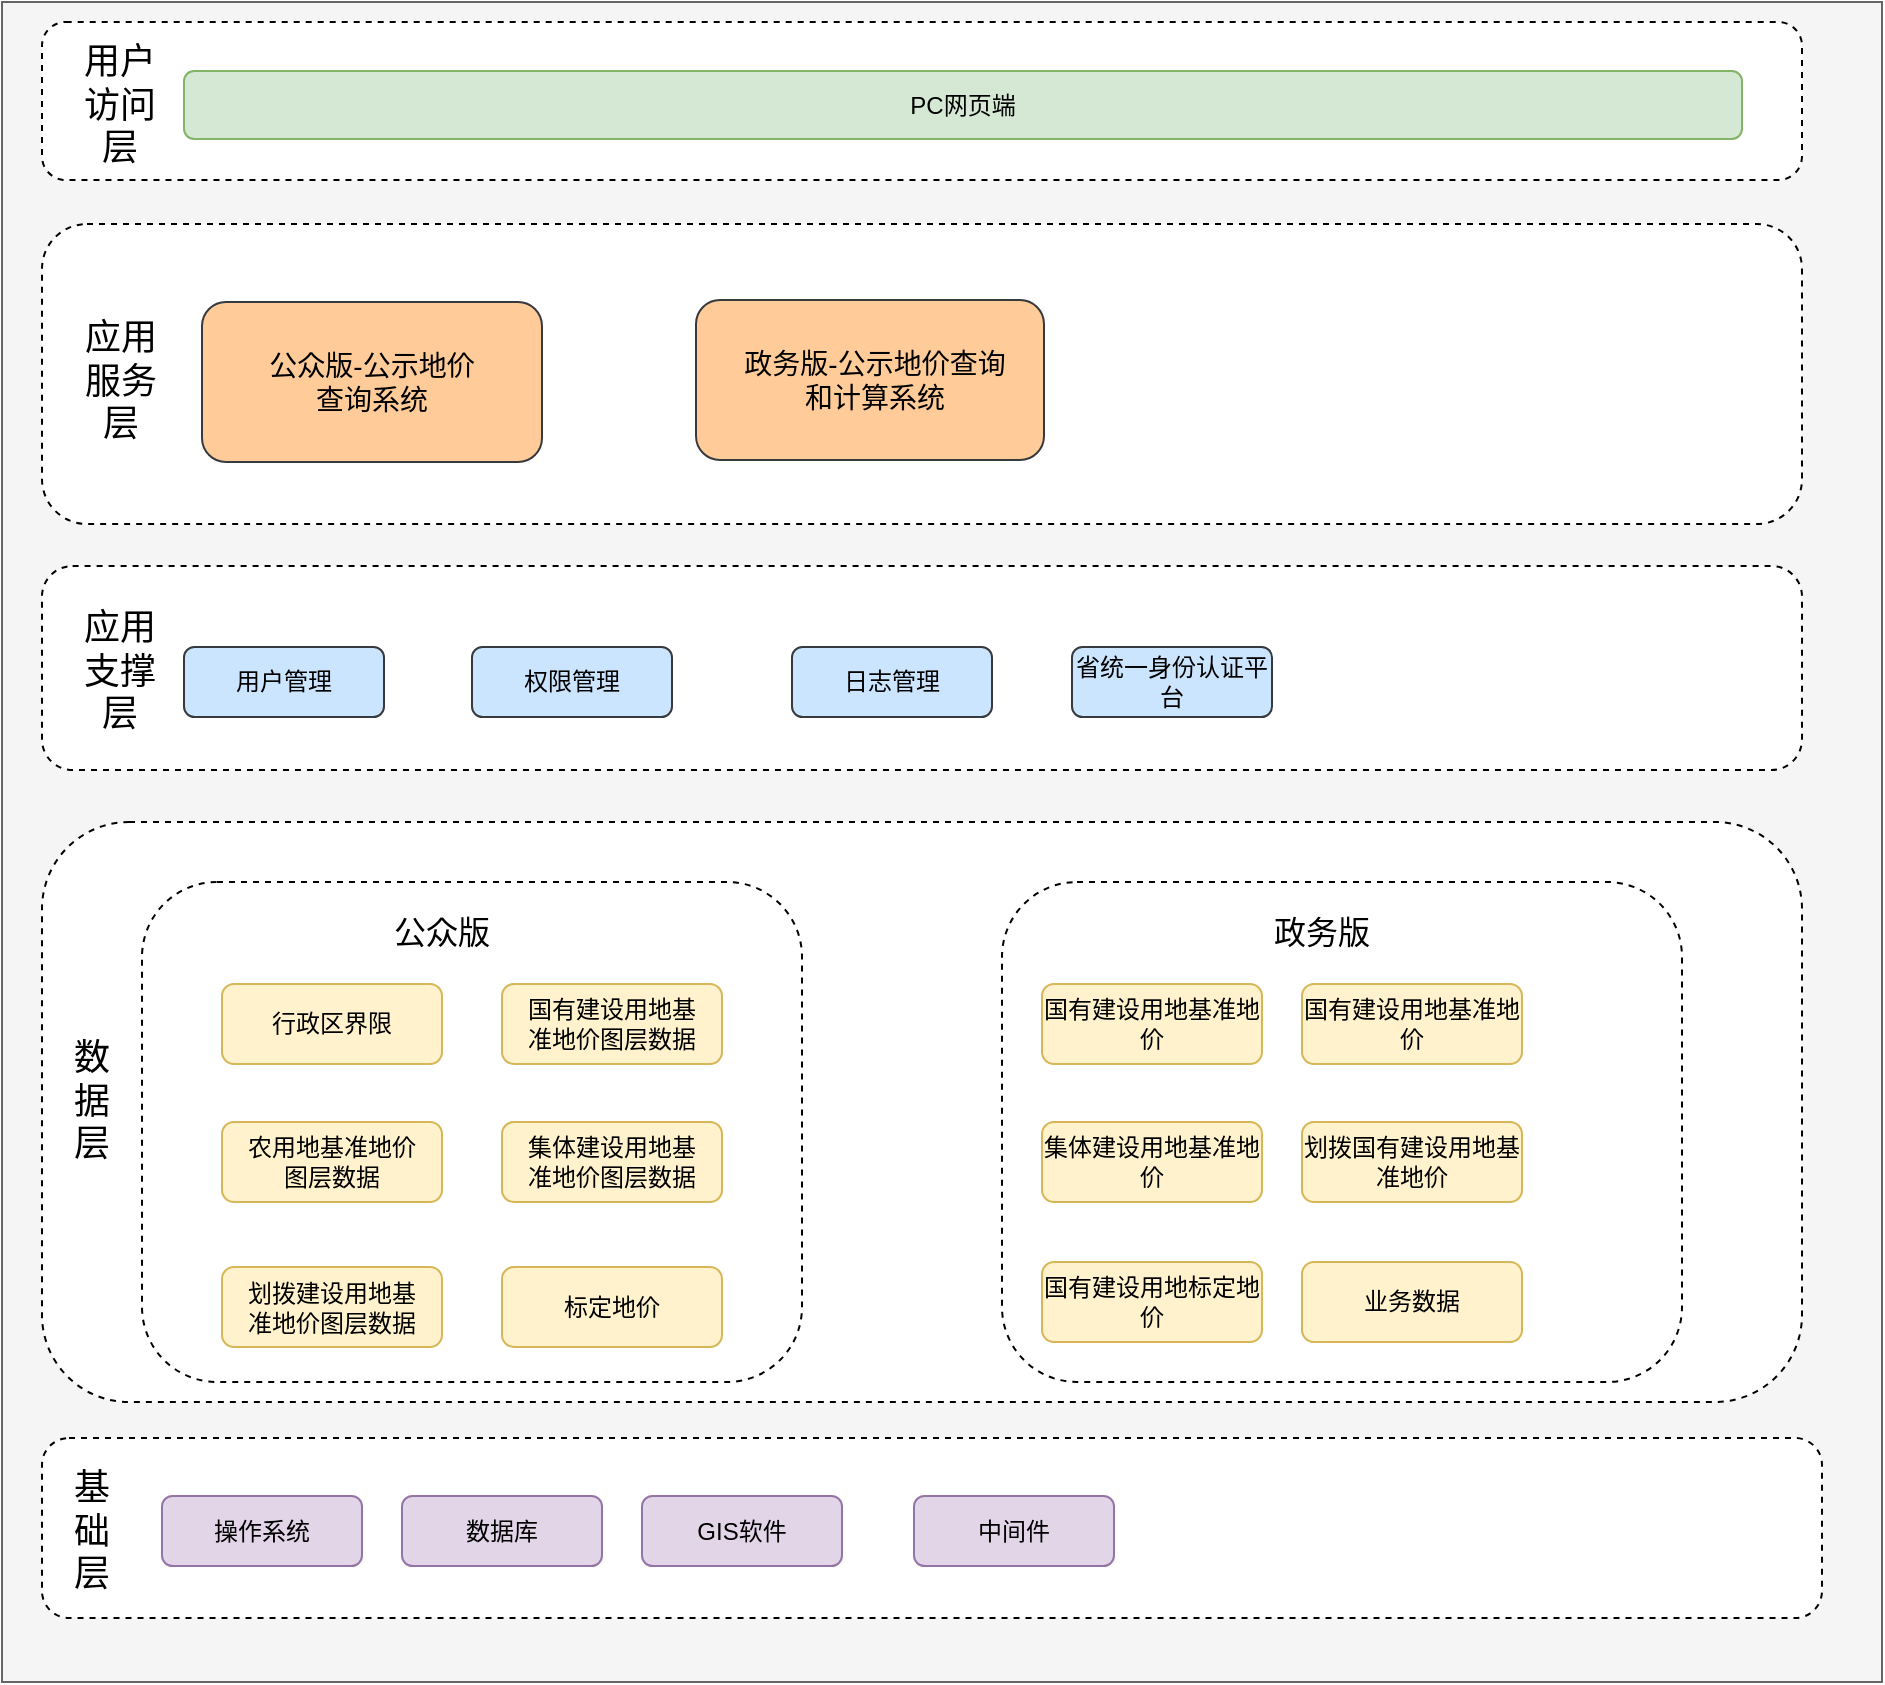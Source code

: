 <mxfile version="24.8.4">
  <diagram name="第 1 页" id="VRAyefaOYWG0ZOKPSktA">
    <mxGraphModel dx="1221" dy="1928" grid="1" gridSize="10" guides="1" tooltips="1" connect="1" arrows="1" fold="1" page="1" pageScale="1" pageWidth="827" pageHeight="1169" math="0" shadow="0">
      <root>
        <mxCell id="0" />
        <mxCell id="1" parent="0" />
        <mxCell id="alZPwjIxcubzBg9DuEkw-1" value="" style="rounded=0;whiteSpace=wrap;html=1;fillColor=#f5f5f5;fontColor=#333333;strokeColor=#666666;" parent="1" vertex="1">
          <mxGeometry x="120" y="-100" width="940" height="840" as="geometry" />
        </mxCell>
        <mxCell id="LtjLclCA32T5hcb9gz5Z-1" value="" style="rounded=1;whiteSpace=wrap;html=1;dashed=1;" vertex="1" parent="1">
          <mxGeometry x="140" y="618" width="890" height="90" as="geometry" />
        </mxCell>
        <mxCell id="LtjLclCA32T5hcb9gz5Z-2" value="基础层" style="text;html=1;align=center;verticalAlign=middle;whiteSpace=wrap;rounded=0;fontSize=18;fontStyle=0" vertex="1" parent="1">
          <mxGeometry x="150" y="625" width="30" height="79" as="geometry" />
        </mxCell>
        <mxCell id="LtjLclCA32T5hcb9gz5Z-3" value="操作系统" style="rounded=1;whiteSpace=wrap;html=1;fillColor=#e1d5e7;strokeColor=#9673a6;" vertex="1" parent="1">
          <mxGeometry x="200" y="647" width="100" height="35" as="geometry" />
        </mxCell>
        <mxCell id="LtjLclCA32T5hcb9gz5Z-4" value="数据库" style="rounded=1;whiteSpace=wrap;html=1;fillColor=#e1d5e7;strokeColor=#9673a6;" vertex="1" parent="1">
          <mxGeometry x="320" y="647" width="100" height="35" as="geometry" />
        </mxCell>
        <mxCell id="LtjLclCA32T5hcb9gz5Z-5" value="GIS软件" style="rounded=1;whiteSpace=wrap;html=1;fillColor=#e1d5e7;strokeColor=#9673a6;" vertex="1" parent="1">
          <mxGeometry x="440" y="647" width="100" height="35" as="geometry" />
        </mxCell>
        <mxCell id="LtjLclCA32T5hcb9gz5Z-6" value="中间件" style="rounded=1;whiteSpace=wrap;html=1;fillColor=#e1d5e7;strokeColor=#9673a6;" vertex="1" parent="1">
          <mxGeometry x="576" y="647" width="100" height="35" as="geometry" />
        </mxCell>
        <mxCell id="LtjLclCA32T5hcb9gz5Z-7" value="" style="rounded=1;whiteSpace=wrap;html=1;dashed=1;" vertex="1" parent="1">
          <mxGeometry x="140" y="310" width="880" height="290" as="geometry" />
        </mxCell>
        <mxCell id="LtjLclCA32T5hcb9gz5Z-8" value="数据层" style="text;html=1;align=center;verticalAlign=middle;whiteSpace=wrap;rounded=0;fontSize=18;fontStyle=0" vertex="1" parent="1">
          <mxGeometry x="150" y="410" width="30" height="79" as="geometry" />
        </mxCell>
        <mxCell id="LtjLclCA32T5hcb9gz5Z-10" value="" style="rounded=1;whiteSpace=wrap;html=1;dashed=1;" vertex="1" parent="1">
          <mxGeometry x="190" y="340" width="330" height="250" as="geometry" />
        </mxCell>
        <mxCell id="LtjLclCA32T5hcb9gz5Z-11" value="行政区界限" style="rounded=1;whiteSpace=wrap;html=1;fillColor=#fff2cc;strokeColor=#d6b656;" vertex="1" parent="1">
          <mxGeometry x="230" y="391" width="110" height="40" as="geometry" />
        </mxCell>
        <mxCell id="LtjLclCA32T5hcb9gz5Z-12" value="&lt;div&gt;国有建设用地基&lt;/div&gt;&lt;div&gt;准地价图层数据&lt;/div&gt;" style="rounded=1;whiteSpace=wrap;html=1;fillColor=#fff2cc;strokeColor=#d6b656;" vertex="1" parent="1">
          <mxGeometry x="370" y="391" width="110" height="40" as="geometry" />
        </mxCell>
        <mxCell id="LtjLclCA32T5hcb9gz5Z-13" value="&lt;div style=&quot;text-align: start;&quot;&gt;&lt;div&gt;集体建设用地基&lt;/div&gt;&lt;div&gt;准地价图层数据&lt;/div&gt;&lt;/div&gt;" style="rounded=1;whiteSpace=wrap;html=1;fillColor=#fff2cc;strokeColor=#d6b656;" vertex="1" parent="1">
          <mxGeometry x="370" y="460" width="110" height="40" as="geometry" />
        </mxCell>
        <mxCell id="LtjLclCA32T5hcb9gz5Z-14" value="农用地基准地价&#xa;图层数据" style="rounded=1;whiteSpace=wrap;html=1;fillColor=#fff2cc;strokeColor=#d6b656;" vertex="1" parent="1">
          <mxGeometry x="230" y="460" width="110" height="40" as="geometry" />
        </mxCell>
        <mxCell id="LtjLclCA32T5hcb9gz5Z-15" value="&lt;div&gt;划拨建设用地基&lt;/div&gt;&lt;div&gt;准地价图层数据&lt;/div&gt;" style="rounded=1;whiteSpace=wrap;html=1;fillColor=#fff2cc;strokeColor=#d6b656;" vertex="1" parent="1">
          <mxGeometry x="230" y="532.5" width="110" height="40" as="geometry" />
        </mxCell>
        <mxCell id="LtjLclCA32T5hcb9gz5Z-16" value="标定地价" style="rounded=1;whiteSpace=wrap;html=1;fillColor=#fff2cc;strokeColor=#d6b656;" vertex="1" parent="1">
          <mxGeometry x="370" y="532.5" width="110" height="40" as="geometry" />
        </mxCell>
        <mxCell id="LtjLclCA32T5hcb9gz5Z-17" value="" style="rounded=1;whiteSpace=wrap;html=1;dashed=1;" vertex="1" parent="1">
          <mxGeometry x="620" y="340" width="340" height="250" as="geometry" />
        </mxCell>
        <mxCell id="LtjLclCA32T5hcb9gz5Z-18" value="国有建设用地基准地价" style="rounded=1;whiteSpace=wrap;html=1;fillColor=#fff2cc;strokeColor=#d6b656;" vertex="1" parent="1">
          <mxGeometry x="640" y="391" width="110" height="40" as="geometry" />
        </mxCell>
        <mxCell id="LtjLclCA32T5hcb9gz5Z-19" value="国有建设用地基准地价" style="rounded=1;whiteSpace=wrap;html=1;fillColor=#fff2cc;strokeColor=#d6b656;" vertex="1" parent="1">
          <mxGeometry x="770" y="391" width="110" height="40" as="geometry" />
        </mxCell>
        <mxCell id="LtjLclCA32T5hcb9gz5Z-20" value="集体建设用地基准地价" style="rounded=1;whiteSpace=wrap;html=1;fillColor=#fff2cc;strokeColor=#d6b656;" vertex="1" parent="1">
          <mxGeometry x="640" y="460" width="110" height="40" as="geometry" />
        </mxCell>
        <mxCell id="LtjLclCA32T5hcb9gz5Z-21" value="划拨国有建设用地基准地价" style="rounded=1;whiteSpace=wrap;html=1;fillColor=#fff2cc;strokeColor=#d6b656;" vertex="1" parent="1">
          <mxGeometry x="770" y="460" width="110" height="40" as="geometry" />
        </mxCell>
        <mxCell id="LtjLclCA32T5hcb9gz5Z-22" value="国有建设用地标定地价" style="rounded=1;whiteSpace=wrap;html=1;fillColor=#fff2cc;strokeColor=#d6b656;" vertex="1" parent="1">
          <mxGeometry x="640" y="530" width="110" height="40" as="geometry" />
        </mxCell>
        <mxCell id="LtjLclCA32T5hcb9gz5Z-24" value="业务数据" style="rounded=1;whiteSpace=wrap;html=1;fillColor=#fff2cc;strokeColor=#d6b656;" vertex="1" parent="1">
          <mxGeometry x="770" y="530" width="110" height="40" as="geometry" />
        </mxCell>
        <mxCell id="LtjLclCA32T5hcb9gz5Z-25" value="公众版" style="text;html=1;align=center;verticalAlign=middle;whiteSpace=wrap;rounded=0;fontSize=16;" vertex="1" parent="1">
          <mxGeometry x="310" y="350" width="60" height="30" as="geometry" />
        </mxCell>
        <mxCell id="LtjLclCA32T5hcb9gz5Z-26" value="政务版" style="text;html=1;align=center;verticalAlign=middle;whiteSpace=wrap;rounded=0;fontSize=16;" vertex="1" parent="1">
          <mxGeometry x="750" y="350" width="60" height="30" as="geometry" />
        </mxCell>
        <mxCell id="LtjLclCA32T5hcb9gz5Z-27" value="" style="rounded=1;whiteSpace=wrap;html=1;dashed=1;" vertex="1" parent="1">
          <mxGeometry x="140" y="182" width="880" height="102" as="geometry" />
        </mxCell>
        <mxCell id="LtjLclCA32T5hcb9gz5Z-28" value="应用&lt;span style=&quot;background-color: initial;&quot;&gt;支&lt;/span&gt;&lt;span style=&quot;background-color: initial;&quot;&gt;撑层&lt;/span&gt;" style="text;html=1;align=center;verticalAlign=middle;whiteSpace=wrap;rounded=0;fontSize=18;fontStyle=0" vertex="1" parent="1">
          <mxGeometry x="154" y="197" width="50" height="76" as="geometry" />
        </mxCell>
        <mxCell id="LtjLclCA32T5hcb9gz5Z-30" value="用户管理" style="rounded=1;whiteSpace=wrap;html=1;fillColor=#cce5ff;strokeColor=#36393d;" vertex="1" parent="1">
          <mxGeometry x="211" y="222.5" width="100" height="35" as="geometry" />
        </mxCell>
        <mxCell id="LtjLclCA32T5hcb9gz5Z-31" value="权限管理" style="rounded=1;whiteSpace=wrap;html=1;fillColor=#cce5ff;strokeColor=#36393d;" vertex="1" parent="1">
          <mxGeometry x="355" y="222.5" width="100" height="35" as="geometry" />
        </mxCell>
        <mxCell id="LtjLclCA32T5hcb9gz5Z-32" value="日志管理" style="rounded=1;whiteSpace=wrap;html=1;fillColor=#cce5ff;strokeColor=#36393d;" vertex="1" parent="1">
          <mxGeometry x="515" y="222.5" width="100" height="35" as="geometry" />
        </mxCell>
        <mxCell id="LtjLclCA32T5hcb9gz5Z-33" value="省统一身份认证平台" style="rounded=1;whiteSpace=wrap;html=1;fillColor=#cce5ff;strokeColor=#36393d;" vertex="1" parent="1">
          <mxGeometry x="655" y="222.5" width="100" height="35" as="geometry" />
        </mxCell>
        <mxCell id="LtjLclCA32T5hcb9gz5Z-34" value="" style="rounded=1;whiteSpace=wrap;html=1;dashed=1;" vertex="1" parent="1">
          <mxGeometry x="140" y="11" width="880" height="150" as="geometry" />
        </mxCell>
        <mxCell id="LtjLclCA32T5hcb9gz5Z-35" value="应用服务层" style="text;html=1;align=center;verticalAlign=middle;whiteSpace=wrap;rounded=0;fontSize=18;fontStyle=0" vertex="1" parent="1">
          <mxGeometry x="157.5" y="45" width="42.5" height="90" as="geometry" />
        </mxCell>
        <mxCell id="LtjLclCA32T5hcb9gz5Z-36" value="" style="rounded=1;whiteSpace=wrap;html=1;fillColor=#ffcc99;strokeColor=#36393d;" vertex="1" parent="1">
          <mxGeometry x="220" y="50" width="170" height="80" as="geometry" />
        </mxCell>
        <mxCell id="LtjLclCA32T5hcb9gz5Z-37" value="公众版-公示地价&lt;br style=&quot;font-size: 14px;&quot;&gt;查询系统" style="text;html=1;align=center;verticalAlign=middle;whiteSpace=wrap;rounded=0;fontSize=14;" vertex="1" parent="1">
          <mxGeometry x="225" y="75" width="160" height="30" as="geometry" />
        </mxCell>
        <mxCell id="LtjLclCA32T5hcb9gz5Z-38" value="" style="rounded=1;whiteSpace=wrap;html=1;fillColor=#ffcc99;strokeColor=#36393d;" vertex="1" parent="1">
          <mxGeometry x="467" y="49" width="174" height="80" as="geometry" />
        </mxCell>
        <mxCell id="LtjLclCA32T5hcb9gz5Z-39" value="政务版-公示地价查询&lt;br style=&quot;font-size: 14px;&quot;&gt;和计算系统" style="text;html=1;align=center;verticalAlign=middle;whiteSpace=wrap;rounded=0;fontSize=14;" vertex="1" parent="1">
          <mxGeometry x="467.5" y="74" width="177" height="30" as="geometry" />
        </mxCell>
        <mxCell id="LtjLclCA32T5hcb9gz5Z-40" value="" style="rounded=1;whiteSpace=wrap;html=1;dashed=1;" vertex="1" parent="1">
          <mxGeometry x="140" y="-90" width="880" height="79" as="geometry" />
        </mxCell>
        <mxCell id="LtjLclCA32T5hcb9gz5Z-41" value="用户访问层" style="text;html=1;align=center;verticalAlign=middle;whiteSpace=wrap;rounded=0;fontSize=18;fontStyle=0" vertex="1" parent="1">
          <mxGeometry x="158.75" y="-83" width="40" height="69" as="geometry" />
        </mxCell>
        <mxCell id="LtjLclCA32T5hcb9gz5Z-43" value="PC网页端" style="rounded=1;whiteSpace=wrap;html=1;fillColor=#d5e8d4;strokeColor=#82b366;" vertex="1" parent="1">
          <mxGeometry x="211" y="-65.5" width="779" height="34" as="geometry" />
        </mxCell>
      </root>
    </mxGraphModel>
  </diagram>
</mxfile>
